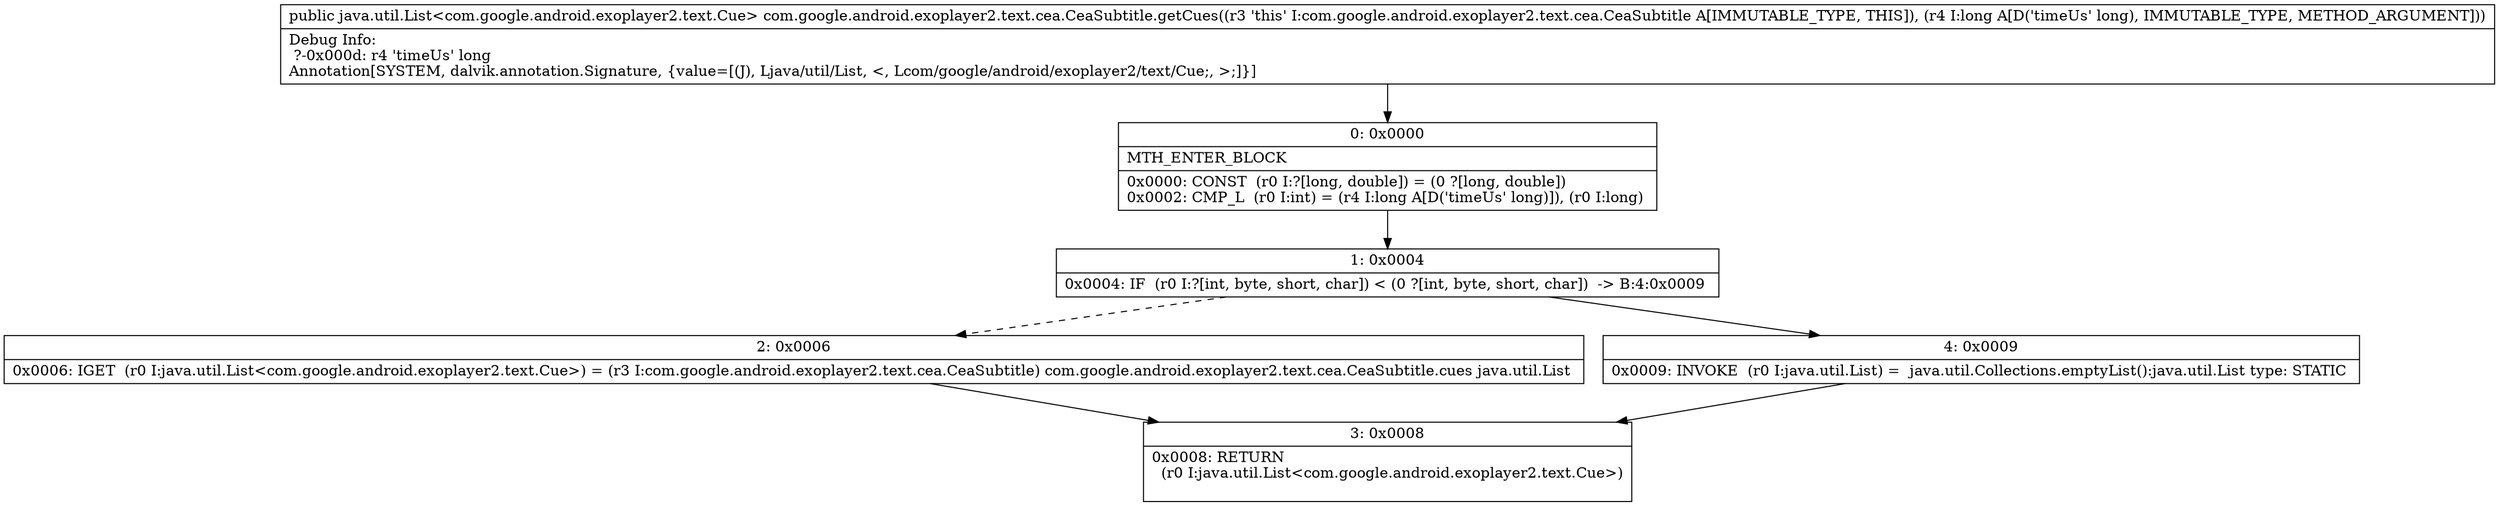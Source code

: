 digraph "CFG forcom.google.android.exoplayer2.text.cea.CeaSubtitle.getCues(J)Ljava\/util\/List;" {
Node_0 [shape=record,label="{0\:\ 0x0000|MTH_ENTER_BLOCK\l|0x0000: CONST  (r0 I:?[long, double]) = (0 ?[long, double]) \l0x0002: CMP_L  (r0 I:int) = (r4 I:long A[D('timeUs' long)]), (r0 I:long) \l}"];
Node_1 [shape=record,label="{1\:\ 0x0004|0x0004: IF  (r0 I:?[int, byte, short, char]) \< (0 ?[int, byte, short, char])  \-\> B:4:0x0009 \l}"];
Node_2 [shape=record,label="{2\:\ 0x0006|0x0006: IGET  (r0 I:java.util.List\<com.google.android.exoplayer2.text.Cue\>) = (r3 I:com.google.android.exoplayer2.text.cea.CeaSubtitle) com.google.android.exoplayer2.text.cea.CeaSubtitle.cues java.util.List \l}"];
Node_3 [shape=record,label="{3\:\ 0x0008|0x0008: RETURN  \l  (r0 I:java.util.List\<com.google.android.exoplayer2.text.Cue\>)\l \l}"];
Node_4 [shape=record,label="{4\:\ 0x0009|0x0009: INVOKE  (r0 I:java.util.List) =  java.util.Collections.emptyList():java.util.List type: STATIC \l}"];
MethodNode[shape=record,label="{public java.util.List\<com.google.android.exoplayer2.text.Cue\> com.google.android.exoplayer2.text.cea.CeaSubtitle.getCues((r3 'this' I:com.google.android.exoplayer2.text.cea.CeaSubtitle A[IMMUTABLE_TYPE, THIS]), (r4 I:long A[D('timeUs' long), IMMUTABLE_TYPE, METHOD_ARGUMENT]))  | Debug Info:\l  ?\-0x000d: r4 'timeUs' long\lAnnotation[SYSTEM, dalvik.annotation.Signature, \{value=[(J), Ljava\/util\/List, \<, Lcom\/google\/android\/exoplayer2\/text\/Cue;, \>;]\}]\l}"];
MethodNode -> Node_0;
Node_0 -> Node_1;
Node_1 -> Node_2[style=dashed];
Node_1 -> Node_4;
Node_2 -> Node_3;
Node_4 -> Node_3;
}

